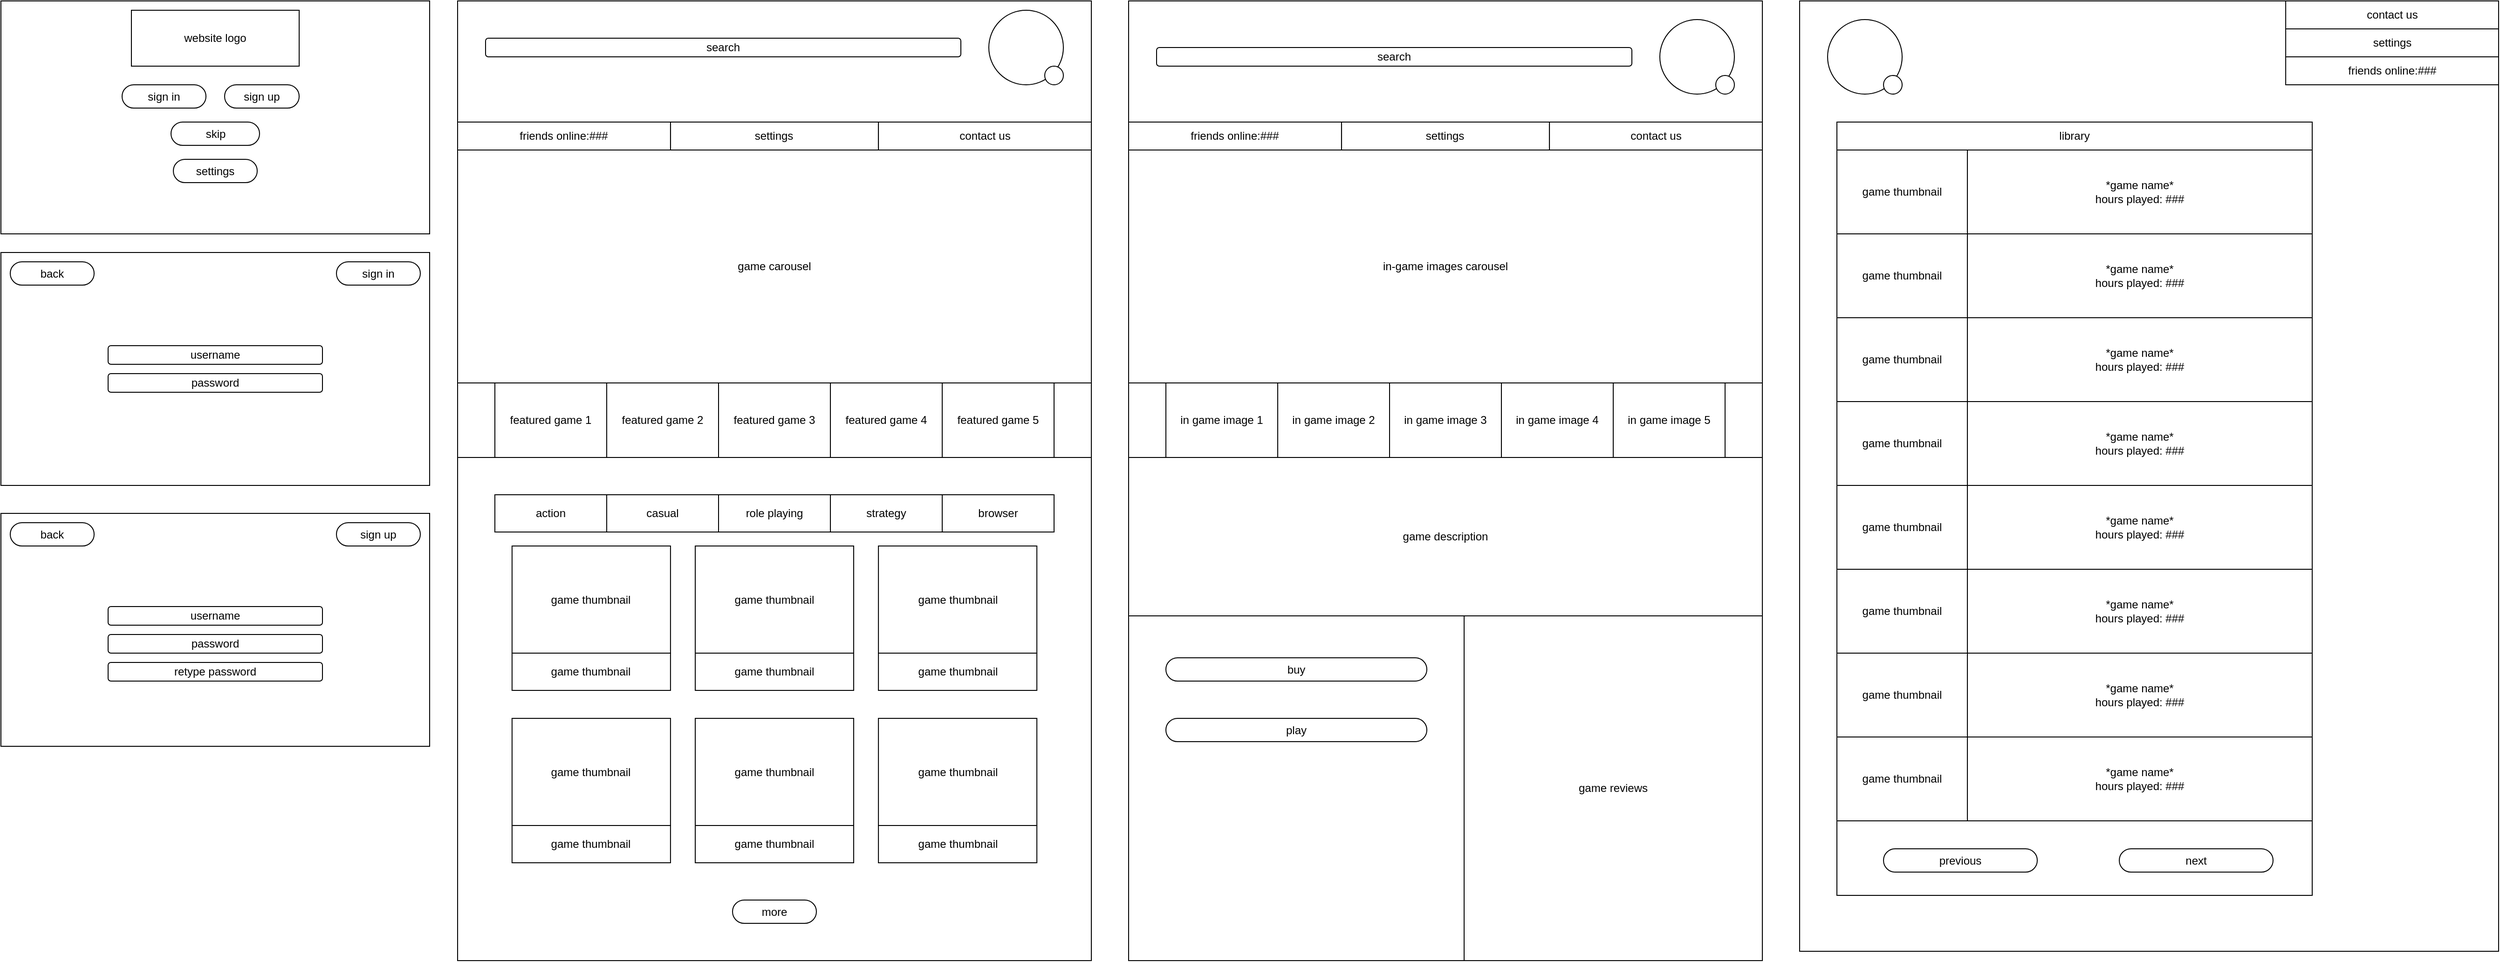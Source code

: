 <mxfile version="18.1.1" type="device"><diagram id="HSJ9OmWxQtxFRjzYh0oo" name="Page-1"><mxGraphModel dx="2523" dy="941" grid="1" gridSize="10" guides="1" tooltips="1" connect="1" arrows="1" fold="1" page="1" pageScale="1" pageWidth="850" pageHeight="1100" math="0" shadow="0"><root><mxCell id="0"/><mxCell id="1" parent="0"/><mxCell id="d2JPWN1DxGz0PhfIGVWi-1" value="" style="rounded=0;whiteSpace=wrap;html=1;" vertex="1" parent="1"><mxGeometry x="-230" y="110" width="460" height="250" as="geometry"/></mxCell><mxCell id="d2JPWN1DxGz0PhfIGVWi-2" value="website logo" style="rounded=0;whiteSpace=wrap;html=1;" vertex="1" parent="1"><mxGeometry x="-90" y="120" width="180" height="60" as="geometry"/></mxCell><mxCell id="d2JPWN1DxGz0PhfIGVWi-3" value="sign in" style="rounded=1;whiteSpace=wrap;html=1;arcSize=50;" vertex="1" parent="1"><mxGeometry x="-100" y="200" width="90" height="25" as="geometry"/></mxCell><mxCell id="d2JPWN1DxGz0PhfIGVWi-4" value="sign up" style="rounded=1;whiteSpace=wrap;html=1;arcSize=50;" vertex="1" parent="1"><mxGeometry x="10" y="200" width="80" height="25" as="geometry"/></mxCell><mxCell id="d2JPWN1DxGz0PhfIGVWi-5" value="skip" style="rounded=1;whiteSpace=wrap;html=1;arcSize=50;" vertex="1" parent="1"><mxGeometry x="-47.5" y="240" width="95" height="25" as="geometry"/></mxCell><mxCell id="d2JPWN1DxGz0PhfIGVWi-6" value="settings" style="rounded=1;whiteSpace=wrap;html=1;arcSize=50;" vertex="1" parent="1"><mxGeometry x="-45" y="280" width="90" height="25" as="geometry"/></mxCell><mxCell id="d2JPWN1DxGz0PhfIGVWi-7" value="" style="rounded=0;whiteSpace=wrap;html=1;" vertex="1" parent="1"><mxGeometry x="-230" y="380" width="460" height="250" as="geometry"/></mxCell><mxCell id="d2JPWN1DxGz0PhfIGVWi-8" value="username" style="rounded=1;whiteSpace=wrap;html=1;" vertex="1" parent="1"><mxGeometry x="-115" y="480" width="230" height="20" as="geometry"/></mxCell><mxCell id="d2JPWN1DxGz0PhfIGVWi-9" value="password" style="rounded=1;whiteSpace=wrap;html=1;" vertex="1" parent="1"><mxGeometry x="-115" y="510" width="230" height="20" as="geometry"/></mxCell><mxCell id="d2JPWN1DxGz0PhfIGVWi-11" value="back" style="rounded=1;whiteSpace=wrap;html=1;arcSize=50;" vertex="1" parent="1"><mxGeometry x="-220" y="390" width="90" height="25" as="geometry"/></mxCell><mxCell id="d2JPWN1DxGz0PhfIGVWi-12" value="sign in" style="rounded=1;whiteSpace=wrap;html=1;arcSize=50;" vertex="1" parent="1"><mxGeometry x="130" y="390" width="90" height="25" as="geometry"/></mxCell><mxCell id="d2JPWN1DxGz0PhfIGVWi-13" value="" style="rounded=0;whiteSpace=wrap;html=1;" vertex="1" parent="1"><mxGeometry x="-230" y="660" width="460" height="250" as="geometry"/></mxCell><mxCell id="d2JPWN1DxGz0PhfIGVWi-14" value="username" style="rounded=1;whiteSpace=wrap;html=1;" vertex="1" parent="1"><mxGeometry x="-115" y="760" width="230" height="20" as="geometry"/></mxCell><mxCell id="d2JPWN1DxGz0PhfIGVWi-15" value="password" style="rounded=1;whiteSpace=wrap;html=1;" vertex="1" parent="1"><mxGeometry x="-115" y="790" width="230" height="20" as="geometry"/></mxCell><mxCell id="d2JPWN1DxGz0PhfIGVWi-16" value="back" style="rounded=1;whiteSpace=wrap;html=1;arcSize=50;" vertex="1" parent="1"><mxGeometry x="-220" y="670" width="90" height="25" as="geometry"/></mxCell><mxCell id="d2JPWN1DxGz0PhfIGVWi-17" value="sign up" style="rounded=1;whiteSpace=wrap;html=1;arcSize=50;" vertex="1" parent="1"><mxGeometry x="130" y="670" width="90" height="25" as="geometry"/></mxCell><mxCell id="d2JPWN1DxGz0PhfIGVWi-18" value="retype password" style="rounded=1;whiteSpace=wrap;html=1;" vertex="1" parent="1"><mxGeometry x="-115" y="820" width="230" height="20" as="geometry"/></mxCell><mxCell id="d2JPWN1DxGz0PhfIGVWi-20" value="" style="rounded=0;whiteSpace=wrap;html=1;" vertex="1" parent="1"><mxGeometry x="260" y="110" width="680" height="1030" as="geometry"/></mxCell><mxCell id="d2JPWN1DxGz0PhfIGVWi-21" value="search" style="rounded=1;whiteSpace=wrap;html=1;" vertex="1" parent="1"><mxGeometry x="290" y="150" width="510" height="20" as="geometry"/></mxCell><mxCell id="d2JPWN1DxGz0PhfIGVWi-22" value="" style="ellipse;whiteSpace=wrap;html=1;aspect=fixed;" vertex="1" parent="1"><mxGeometry x="830" y="120" width="80" height="80" as="geometry"/></mxCell><mxCell id="d2JPWN1DxGz0PhfIGVWi-23" value="" style="ellipse;whiteSpace=wrap;html=1;aspect=fixed;" vertex="1" parent="1"><mxGeometry x="890" y="180" width="20" height="20" as="geometry"/></mxCell><mxCell id="d2JPWN1DxGz0PhfIGVWi-24" value="settings" style="rounded=0;whiteSpace=wrap;html=1;" vertex="1" parent="1"><mxGeometry x="488.44" y="240" width="223.12" height="30" as="geometry"/></mxCell><mxCell id="d2JPWN1DxGz0PhfIGVWi-30" value="friends online:###" style="rounded=0;whiteSpace=wrap;html=1;" vertex="1" parent="1"><mxGeometry x="260" y="240" width="228.44" height="30" as="geometry"/></mxCell><mxCell id="d2JPWN1DxGz0PhfIGVWi-31" value="contact us" style="rounded=0;whiteSpace=wrap;html=1;" vertex="1" parent="1"><mxGeometry x="711.56" y="240" width="228.44" height="30" as="geometry"/></mxCell><mxCell id="d2JPWN1DxGz0PhfIGVWi-32" value="game carousel" style="rounded=0;whiteSpace=wrap;html=1;" vertex="1" parent="1"><mxGeometry x="260" y="270" width="680" height="250" as="geometry"/></mxCell><mxCell id="d2JPWN1DxGz0PhfIGVWi-33" value="" style="rounded=0;whiteSpace=wrap;html=1;" vertex="1" parent="1"><mxGeometry x="260" y="520" width="680" height="80" as="geometry"/></mxCell><mxCell id="d2JPWN1DxGz0PhfIGVWi-34" value="featured game 3" style="rounded=0;whiteSpace=wrap;html=1;" vertex="1" parent="1"><mxGeometry x="540" y="520" width="120" height="80" as="geometry"/></mxCell><mxCell id="d2JPWN1DxGz0PhfIGVWi-35" value="featured game 4" style="rounded=0;whiteSpace=wrap;html=1;" vertex="1" parent="1"><mxGeometry x="660" y="520" width="120" height="80" as="geometry"/></mxCell><mxCell id="d2JPWN1DxGz0PhfIGVWi-36" value="featured game 5" style="rounded=0;whiteSpace=wrap;html=1;" vertex="1" parent="1"><mxGeometry x="780" y="520" width="120" height="80" as="geometry"/></mxCell><mxCell id="d2JPWN1DxGz0PhfIGVWi-37" value="featured game 2" style="rounded=0;whiteSpace=wrap;html=1;" vertex="1" parent="1"><mxGeometry x="420" y="520" width="120" height="80" as="geometry"/></mxCell><mxCell id="d2JPWN1DxGz0PhfIGVWi-38" value="featured game 1" style="rounded=0;whiteSpace=wrap;html=1;" vertex="1" parent="1"><mxGeometry x="300" y="520" width="120" height="80" as="geometry"/></mxCell><mxCell id="d2JPWN1DxGz0PhfIGVWi-39" value="action&lt;span data-darkreader-inline-color=&quot;&quot; style=&quot;color: rgba(0, 0, 0, 0); font-family: monospace; font-size: 0px; text-align: start; --darkreader-inline-color:rgba(255, 255, 255, 0);&quot;&gt;%3CmxGraphModel%3E%3Croot%3E%3CmxCell%20id%3D%220%22%2F%3E%3CmxCell%20id%3D%221%22%20parent%3D%220%22%2F%3E%3CmxCell%20id%3D%222%22%20value%3D%22featured%20game%201%22%20style%3D%22rounded%3D0%3BwhiteSpace%3Dwrap%3Bhtml%3D1%3B%22%20vertex%3D%221%22%20parent%3D%221%22%3E%3CmxGeometry%20x%3D%22300%22%20y%3D%22520%22%20width%3D%22120%22%20height%3D%22100%22%20as%3D%22geometry%22%2F%3E%3C%2FmxCell%3E%3C%2Froot%3E%3C%2FmxGraphModel%3E&lt;/span&gt;" style="rounded=0;whiteSpace=wrap;html=1;" vertex="1" parent="1"><mxGeometry x="300" y="640" width="120" height="40" as="geometry"/></mxCell><mxCell id="d2JPWN1DxGz0PhfIGVWi-40" value="casual" style="rounded=0;whiteSpace=wrap;html=1;" vertex="1" parent="1"><mxGeometry x="420" y="640" width="120" height="40" as="geometry"/></mxCell><mxCell id="d2JPWN1DxGz0PhfIGVWi-41" value="role playing" style="rounded=0;whiteSpace=wrap;html=1;" vertex="1" parent="1"><mxGeometry x="540" y="640" width="120" height="40" as="geometry"/></mxCell><mxCell id="d2JPWN1DxGz0PhfIGVWi-42" value="strategy" style="rounded=0;whiteSpace=wrap;html=1;" vertex="1" parent="1"><mxGeometry x="660" y="640" width="120" height="40" as="geometry"/></mxCell><mxCell id="d2JPWN1DxGz0PhfIGVWi-43" value="browser" style="rounded=0;whiteSpace=wrap;html=1;" vertex="1" parent="1"><mxGeometry x="780" y="640" width="120" height="40" as="geometry"/></mxCell><mxCell id="d2JPWN1DxGz0PhfIGVWi-45" value="game thumbnail" style="rounded=0;whiteSpace=wrap;html=1;" vertex="1" parent="1"><mxGeometry x="515" y="695" width="170" height="115" as="geometry"/></mxCell><mxCell id="d2JPWN1DxGz0PhfIGVWi-46" value="game thumbnail" style="rounded=0;whiteSpace=wrap;html=1;" vertex="1" parent="1"><mxGeometry x="515" y="880" width="170" height="115" as="geometry"/></mxCell><mxCell id="d2JPWN1DxGz0PhfIGVWi-47" value="game thumbnail" style="rounded=0;whiteSpace=wrap;html=1;" vertex="1" parent="1"><mxGeometry x="711.56" y="880" width="170" height="115" as="geometry"/></mxCell><mxCell id="d2JPWN1DxGz0PhfIGVWi-48" value="game thumbnail" style="rounded=0;whiteSpace=wrap;html=1;" vertex="1" parent="1"><mxGeometry x="711.56" y="695" width="170" height="115" as="geometry"/></mxCell><mxCell id="d2JPWN1DxGz0PhfIGVWi-49" value="game thumbnail" style="rounded=0;whiteSpace=wrap;html=1;" vertex="1" parent="1"><mxGeometry x="318.44" y="695" width="170" height="115" as="geometry"/></mxCell><mxCell id="d2JPWN1DxGz0PhfIGVWi-50" value="game thumbnail" style="rounded=0;whiteSpace=wrap;html=1;" vertex="1" parent="1"><mxGeometry x="318.44" y="880" width="170" height="115" as="geometry"/></mxCell><mxCell id="d2JPWN1DxGz0PhfIGVWi-51" value="game thumbnail" style="rounded=0;whiteSpace=wrap;html=1;" vertex="1" parent="1"><mxGeometry x="318.44" y="810" width="170" height="40" as="geometry"/></mxCell><mxCell id="d2JPWN1DxGz0PhfIGVWi-52" value="game thumbnail" style="rounded=0;whiteSpace=wrap;html=1;" vertex="1" parent="1"><mxGeometry x="515" y="810" width="170" height="40" as="geometry"/></mxCell><mxCell id="d2JPWN1DxGz0PhfIGVWi-53" value="game thumbnail" style="rounded=0;whiteSpace=wrap;html=1;" vertex="1" parent="1"><mxGeometry x="711.56" y="810" width="170" height="40" as="geometry"/></mxCell><mxCell id="d2JPWN1DxGz0PhfIGVWi-54" value="game thumbnail" style="rounded=0;whiteSpace=wrap;html=1;" vertex="1" parent="1"><mxGeometry x="318.44" y="995" width="170" height="40" as="geometry"/></mxCell><mxCell id="d2JPWN1DxGz0PhfIGVWi-55" value="game thumbnail" style="rounded=0;whiteSpace=wrap;html=1;" vertex="1" parent="1"><mxGeometry x="515" y="995" width="170" height="40" as="geometry"/></mxCell><mxCell id="d2JPWN1DxGz0PhfIGVWi-56" value="game thumbnail" style="rounded=0;whiteSpace=wrap;html=1;" vertex="1" parent="1"><mxGeometry x="711.56" y="995" width="170" height="40" as="geometry"/></mxCell><mxCell id="d2JPWN1DxGz0PhfIGVWi-57" value="more" style="rounded=1;whiteSpace=wrap;html=1;arcSize=50;" vertex="1" parent="1"><mxGeometry x="555" y="1075" width="90" height="25" as="geometry"/></mxCell><mxCell id="d2JPWN1DxGz0PhfIGVWi-58" value="" style="rounded=0;whiteSpace=wrap;html=1;" vertex="1" parent="1"><mxGeometry x="980" y="110" width="680" height="1030" as="geometry"/></mxCell><mxCell id="d2JPWN1DxGz0PhfIGVWi-59" value="search" style="rounded=1;whiteSpace=wrap;html=1;" vertex="1" parent="1"><mxGeometry x="1010" y="160" width="510" height="20" as="geometry"/></mxCell><mxCell id="d2JPWN1DxGz0PhfIGVWi-60" value="" style="ellipse;whiteSpace=wrap;html=1;aspect=fixed;" vertex="1" parent="1"><mxGeometry x="1550" y="130" width="80" height="80" as="geometry"/></mxCell><mxCell id="d2JPWN1DxGz0PhfIGVWi-61" value="" style="ellipse;whiteSpace=wrap;html=1;aspect=fixed;" vertex="1" parent="1"><mxGeometry x="1610" y="190" width="20" height="20" as="geometry"/></mxCell><mxCell id="d2JPWN1DxGz0PhfIGVWi-62" value="settings" style="rounded=0;whiteSpace=wrap;html=1;" vertex="1" parent="1"><mxGeometry x="1208.44" y="240" width="223.12" height="30" as="geometry"/></mxCell><mxCell id="d2JPWN1DxGz0PhfIGVWi-63" value="friends online:###" style="rounded=0;whiteSpace=wrap;html=1;" vertex="1" parent="1"><mxGeometry x="980" y="240" width="228.44" height="30" as="geometry"/></mxCell><mxCell id="d2JPWN1DxGz0PhfIGVWi-64" value="contact us" style="rounded=0;whiteSpace=wrap;html=1;" vertex="1" parent="1"><mxGeometry x="1431.56" y="240" width="228.44" height="30" as="geometry"/></mxCell><mxCell id="d2JPWN1DxGz0PhfIGVWi-65" value="in-game images carousel" style="rounded=0;whiteSpace=wrap;html=1;" vertex="1" parent="1"><mxGeometry x="980" y="270" width="680" height="250" as="geometry"/></mxCell><mxCell id="d2JPWN1DxGz0PhfIGVWi-66" value="" style="rounded=0;whiteSpace=wrap;html=1;" vertex="1" parent="1"><mxGeometry x="980" y="520" width="680" height="80" as="geometry"/></mxCell><mxCell id="d2JPWN1DxGz0PhfIGVWi-67" value="in game image 3" style="rounded=0;whiteSpace=wrap;html=1;" vertex="1" parent="1"><mxGeometry x="1260" y="520" width="120" height="80" as="geometry"/></mxCell><mxCell id="d2JPWN1DxGz0PhfIGVWi-68" value="in game image 4" style="rounded=0;whiteSpace=wrap;html=1;" vertex="1" parent="1"><mxGeometry x="1380" y="520" width="120" height="80" as="geometry"/></mxCell><mxCell id="d2JPWN1DxGz0PhfIGVWi-69" value="in game image 5" style="rounded=0;whiteSpace=wrap;html=1;" vertex="1" parent="1"><mxGeometry x="1500" y="520" width="120" height="80" as="geometry"/></mxCell><mxCell id="d2JPWN1DxGz0PhfIGVWi-70" value="in game image 2" style="rounded=0;whiteSpace=wrap;html=1;" vertex="1" parent="1"><mxGeometry x="1140" y="520" width="120" height="80" as="geometry"/></mxCell><mxCell id="d2JPWN1DxGz0PhfIGVWi-71" value="in game image 1" style="rounded=0;whiteSpace=wrap;html=1;" vertex="1" parent="1"><mxGeometry x="1020" y="520" width="120" height="80" as="geometry"/></mxCell><mxCell id="d2JPWN1DxGz0PhfIGVWi-72" value="game description" style="rounded=0;whiteSpace=wrap;html=1;" vertex="1" parent="1"><mxGeometry x="980" y="600" width="680" height="170" as="geometry"/></mxCell><mxCell id="d2JPWN1DxGz0PhfIGVWi-73" value="game reviews" style="rounded=0;whiteSpace=wrap;html=1;" vertex="1" parent="1"><mxGeometry x="1340" y="770" width="320" height="370" as="geometry"/></mxCell><mxCell id="d2JPWN1DxGz0PhfIGVWi-74" value="buy" style="rounded=1;whiteSpace=wrap;html=1;arcSize=50;" vertex="1" parent="1"><mxGeometry x="1020" y="815" width="280" height="25" as="geometry"/></mxCell><mxCell id="d2JPWN1DxGz0PhfIGVWi-75" value="play" style="rounded=1;whiteSpace=wrap;html=1;arcSize=50;" vertex="1" parent="1"><mxGeometry x="1020" y="880" width="280" height="25" as="geometry"/></mxCell><mxCell id="d2JPWN1DxGz0PhfIGVWi-76" value="" style="rounded=0;whiteSpace=wrap;html=1;" vertex="1" parent="1"><mxGeometry x="1700" y="110" width="750" height="1020" as="geometry"/></mxCell><mxCell id="d2JPWN1DxGz0PhfIGVWi-77" value="" style="ellipse;whiteSpace=wrap;html=1;aspect=fixed;" vertex="1" parent="1"><mxGeometry x="1730" y="130" width="80" height="80" as="geometry"/></mxCell><mxCell id="d2JPWN1DxGz0PhfIGVWi-78" value="" style="ellipse;whiteSpace=wrap;html=1;aspect=fixed;" vertex="1" parent="1"><mxGeometry x="1790" y="190" width="20" height="20" as="geometry"/></mxCell><mxCell id="d2JPWN1DxGz0PhfIGVWi-79" value="contact us" style="rounded=0;whiteSpace=wrap;html=1;" vertex="1" parent="1"><mxGeometry x="2221.56" y="110" width="228.44" height="30" as="geometry"/></mxCell><mxCell id="d2JPWN1DxGz0PhfIGVWi-80" value="settings" style="rounded=0;whiteSpace=wrap;html=1;" vertex="1" parent="1"><mxGeometry x="2221.56" y="140" width="228.44" height="30" as="geometry"/></mxCell><mxCell id="d2JPWN1DxGz0PhfIGVWi-81" value="friends online:###" style="rounded=0;whiteSpace=wrap;html=1;" vertex="1" parent="1"><mxGeometry x="2221.56" y="170" width="228.44" height="30" as="geometry"/></mxCell><mxCell id="d2JPWN1DxGz0PhfIGVWi-82" value="&lt;br&gt;&lt;br&gt;" style="rounded=0;whiteSpace=wrap;html=1;" vertex="1" parent="1"><mxGeometry x="1740" y="240" width="510" height="830" as="geometry"/></mxCell><mxCell id="d2JPWN1DxGz0PhfIGVWi-83" value="library" style="rounded=0;whiteSpace=wrap;html=1;" vertex="1" parent="1"><mxGeometry x="1740" y="240" width="510" height="30" as="geometry"/></mxCell><mxCell id="d2JPWN1DxGz0PhfIGVWi-84" value="game thumbnail" style="rounded=0;whiteSpace=wrap;html=1;" vertex="1" parent="1"><mxGeometry x="1740" y="270" width="140" height="90" as="geometry"/></mxCell><mxCell id="d2JPWN1DxGz0PhfIGVWi-85" value="game thumbnail" style="rounded=0;whiteSpace=wrap;html=1;" vertex="1" parent="1"><mxGeometry x="1740" y="360" width="140" height="90" as="geometry"/></mxCell><mxCell id="d2JPWN1DxGz0PhfIGVWi-86" value="game thumbnail" style="rounded=0;whiteSpace=wrap;html=1;" vertex="1" parent="1"><mxGeometry x="1740" y="450" width="140" height="90" as="geometry"/></mxCell><mxCell id="d2JPWN1DxGz0PhfIGVWi-87" value="game thumbnail" style="rounded=0;whiteSpace=wrap;html=1;" vertex="1" parent="1"><mxGeometry x="1740" y="540" width="140" height="90" as="geometry"/></mxCell><mxCell id="d2JPWN1DxGz0PhfIGVWi-88" value="game thumbnail" style="rounded=0;whiteSpace=wrap;html=1;" vertex="1" parent="1"><mxGeometry x="1740" y="630" width="140" height="90" as="geometry"/></mxCell><mxCell id="d2JPWN1DxGz0PhfIGVWi-89" value="game thumbnail" style="rounded=0;whiteSpace=wrap;html=1;" vertex="1" parent="1"><mxGeometry x="1740" y="720" width="140" height="90" as="geometry"/></mxCell><mxCell id="d2JPWN1DxGz0PhfIGVWi-90" value="game thumbnail" style="rounded=0;whiteSpace=wrap;html=1;" vertex="1" parent="1"><mxGeometry x="1740" y="810" width="140" height="90" as="geometry"/></mxCell><mxCell id="d2JPWN1DxGz0PhfIGVWi-91" value="game thumbnail" style="rounded=0;whiteSpace=wrap;html=1;" vertex="1" parent="1"><mxGeometry x="1740" y="900" width="140" height="90" as="geometry"/></mxCell><mxCell id="d2JPWN1DxGz0PhfIGVWi-92" value="previous" style="rounded=1;whiteSpace=wrap;html=1;arcSize=50;" vertex="1" parent="1"><mxGeometry x="1790" y="1020" width="165" height="25" as="geometry"/></mxCell><mxCell id="d2JPWN1DxGz0PhfIGVWi-93" value="*game name*&lt;br&gt;hours played: ###" style="rounded=0;whiteSpace=wrap;html=1;" vertex="1" parent="1"><mxGeometry x="1880" y="270" width="370" height="90" as="geometry"/></mxCell><mxCell id="d2JPWN1DxGz0PhfIGVWi-95" value="*game name*&lt;br&gt;hours played: ###" style="rounded=0;whiteSpace=wrap;html=1;" vertex="1" parent="1"><mxGeometry x="1880" y="360" width="370" height="90" as="geometry"/></mxCell><mxCell id="d2JPWN1DxGz0PhfIGVWi-96" value="*game name*&lt;br&gt;hours played: ###" style="rounded=0;whiteSpace=wrap;html=1;" vertex="1" parent="1"><mxGeometry x="1880" y="450" width="370" height="90" as="geometry"/></mxCell><mxCell id="d2JPWN1DxGz0PhfIGVWi-97" value="*game name*&lt;br&gt;hours played: ###" style="rounded=0;whiteSpace=wrap;html=1;" vertex="1" parent="1"><mxGeometry x="1880" y="540" width="370" height="90" as="geometry"/></mxCell><mxCell id="d2JPWN1DxGz0PhfIGVWi-98" value="*game name*&lt;br&gt;hours played: ###" style="rounded=0;whiteSpace=wrap;html=1;" vertex="1" parent="1"><mxGeometry x="1880" y="630" width="370" height="90" as="geometry"/></mxCell><mxCell id="d2JPWN1DxGz0PhfIGVWi-99" value="*game name*&lt;br&gt;hours played: ###" style="rounded=0;whiteSpace=wrap;html=1;" vertex="1" parent="1"><mxGeometry x="1880" y="720" width="370" height="90" as="geometry"/></mxCell><mxCell id="d2JPWN1DxGz0PhfIGVWi-100" value="*game name*&lt;br&gt;hours played: ###" style="rounded=0;whiteSpace=wrap;html=1;" vertex="1" parent="1"><mxGeometry x="1880" y="810" width="370" height="90" as="geometry"/></mxCell><mxCell id="d2JPWN1DxGz0PhfIGVWi-101" value="*game name*&lt;br&gt;hours played: ###" style="rounded=0;whiteSpace=wrap;html=1;" vertex="1" parent="1"><mxGeometry x="1880" y="900" width="370" height="90" as="geometry"/></mxCell><mxCell id="d2JPWN1DxGz0PhfIGVWi-102" value="next" style="rounded=1;whiteSpace=wrap;html=1;arcSize=50;" vertex="1" parent="1"><mxGeometry x="2043" y="1020" width="165" height="25" as="geometry"/></mxCell></root></mxGraphModel></diagram></mxfile>